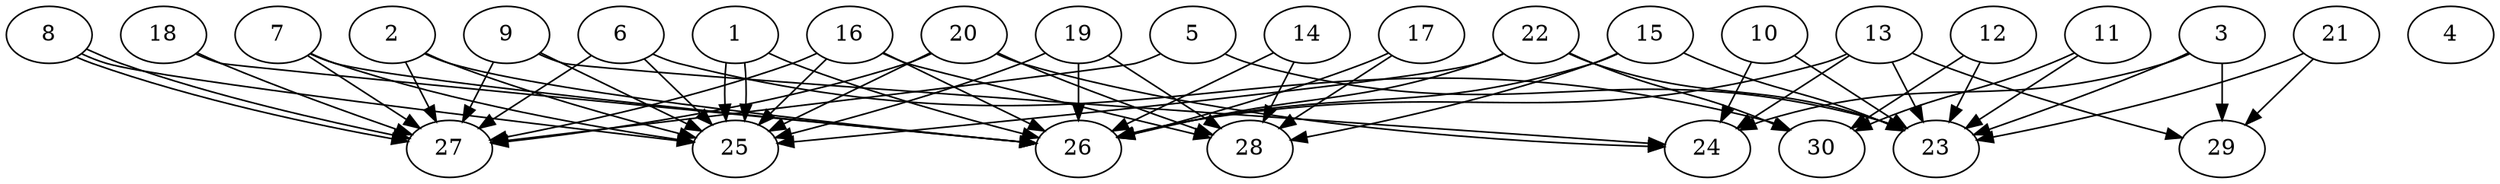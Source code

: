 // DAG automatically generated by daggen at Thu Oct  3 14:04:19 2019
// ./daggen --dot -n 30 --ccr 0.3 --fat 0.9 --regular 0.9 --density 0.9 --mindata 5242880 --maxdata 52428800 
digraph G {
  1 [size="21937493", alpha="0.17", expect_size="6581248"] 
  1 -> 25 [size ="6581248"]
  1 -> 25 [size ="6581248"]
  1 -> 26 [size ="6581248"]
  2 [size="35150507", alpha="0.17", expect_size="10545152"] 
  2 -> 25 [size ="10545152"]
  2 -> 26 [size ="10545152"]
  2 -> 27 [size ="10545152"]
  3 [size="114025813", alpha="0.09", expect_size="34207744"] 
  3 -> 23 [size ="34207744"]
  3 -> 24 [size ="34207744"]
  3 -> 29 [size ="34207744"]
  4 [size="50326187", alpha="0.06", expect_size="15097856"] 
  5 [size="24343893", alpha="0.10", expect_size="7303168"] 
  5 -> 23 [size ="7303168"]
  5 -> 27 [size ="7303168"]
  6 [size="149531307", alpha="0.07", expect_size="44859392"] 
  6 -> 25 [size ="44859392"]
  6 -> 27 [size ="44859392"]
  6 -> 30 [size ="44859392"]
  7 [size="111168853", alpha="0.09", expect_size="33350656"] 
  7 -> 25 [size ="33350656"]
  7 -> 26 [size ="33350656"]
  7 -> 27 [size ="33350656"]
  8 [size="45018453", alpha="0.02", expect_size="13505536"] 
  8 -> 25 [size ="13505536"]
  8 -> 27 [size ="13505536"]
  8 -> 27 [size ="13505536"]
  9 [size="78373547", alpha="0.09", expect_size="23512064"] 
  9 -> 24 [size ="23512064"]
  9 -> 25 [size ="23512064"]
  9 -> 27 [size ="23512064"]
  10 [size="101331627", alpha="0.04", expect_size="30399488"] 
  10 -> 23 [size ="30399488"]
  10 -> 24 [size ="30399488"]
  11 [size="42038613", alpha="0.03", expect_size="12611584"] 
  11 -> 23 [size ="12611584"]
  11 -> 30 [size ="12611584"]
  12 [size="173851307", alpha="0.01", expect_size="52155392"] 
  12 -> 23 [size ="52155392"]
  12 -> 30 [size ="52155392"]
  13 [size="149684907", alpha="0.12", expect_size="44905472"] 
  13 -> 23 [size ="44905472"]
  13 -> 24 [size ="44905472"]
  13 -> 26 [size ="44905472"]
  13 -> 29 [size ="44905472"]
  14 [size="59904000", alpha="0.14", expect_size="17971200"] 
  14 -> 26 [size ="17971200"]
  14 -> 28 [size ="17971200"]
  15 [size="107653120", alpha="0.01", expect_size="32295936"] 
  15 -> 23 [size ="32295936"]
  15 -> 26 [size ="32295936"]
  15 -> 28 [size ="32295936"]
  16 [size="28456960", alpha="0.09", expect_size="8537088"] 
  16 -> 25 [size ="8537088"]
  16 -> 26 [size ="8537088"]
  16 -> 27 [size ="8537088"]
  16 -> 28 [size ="8537088"]
  17 [size="81960960", alpha="0.08", expect_size="24588288"] 
  17 -> 26 [size ="24588288"]
  17 -> 28 [size ="24588288"]
  18 [size="148964693", alpha="0.04", expect_size="44689408"] 
  18 -> 26 [size ="44689408"]
  18 -> 27 [size ="44689408"]
  19 [size="167936000", alpha="0.07", expect_size="50380800"] 
  19 -> 25 [size ="50380800"]
  19 -> 26 [size ="50380800"]
  19 -> 28 [size ="50380800"]
  20 [size="77581653", alpha="0.03", expect_size="23274496"] 
  20 -> 24 [size ="23274496"]
  20 -> 25 [size ="23274496"]
  20 -> 27 [size ="23274496"]
  20 -> 28 [size ="23274496"]
  21 [size="110209707", alpha="0.20", expect_size="33062912"] 
  21 -> 23 [size ="33062912"]
  21 -> 29 [size ="33062912"]
  22 [size="132949333", alpha="0.19", expect_size="39884800"] 
  22 -> 23 [size ="39884800"]
  22 -> 25 [size ="39884800"]
  22 -> 26 [size ="39884800"]
  22 -> 30 [size ="39884800"]
  23 [size="142690987", alpha="0.10", expect_size="42807296"] 
  24 [size="79766187", alpha="0.06", expect_size="23929856"] 
  25 [size="32317440", alpha="0.02", expect_size="9695232"] 
  26 [size="41516373", alpha="0.15", expect_size="12454912"] 
  27 [size="111076693", alpha="0.20", expect_size="33323008"] 
  28 [size="173622613", alpha="0.08", expect_size="52086784"] 
  29 [size="45680640", alpha="0.05", expect_size="13704192"] 
  30 [size="100297387", alpha="0.12", expect_size="30089216"] 
}
